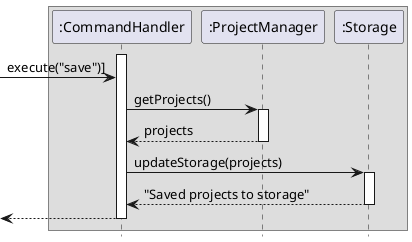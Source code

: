 @startuml
hide footbox

box
participant ":CommandHandler" as CommandHandler
participant ":ProjectManager" as ProjectManager
participant ":Storage" as Storage
end box

activate CommandHandler
[-> CommandHandler : execute("save")]

CommandHandler -> ProjectManager : getProjects()
activate ProjectManager

ProjectManager --> CommandHandler : projects
deactivate ProjectManager

CommandHandler -> Storage :  updateStorage(projects)
activate Storage

Storage --> CommandHandler : "Saved projects to storage"
deactivate Storage
[<-- CommandHandler :
deactivate CommandHandler
@enduml
